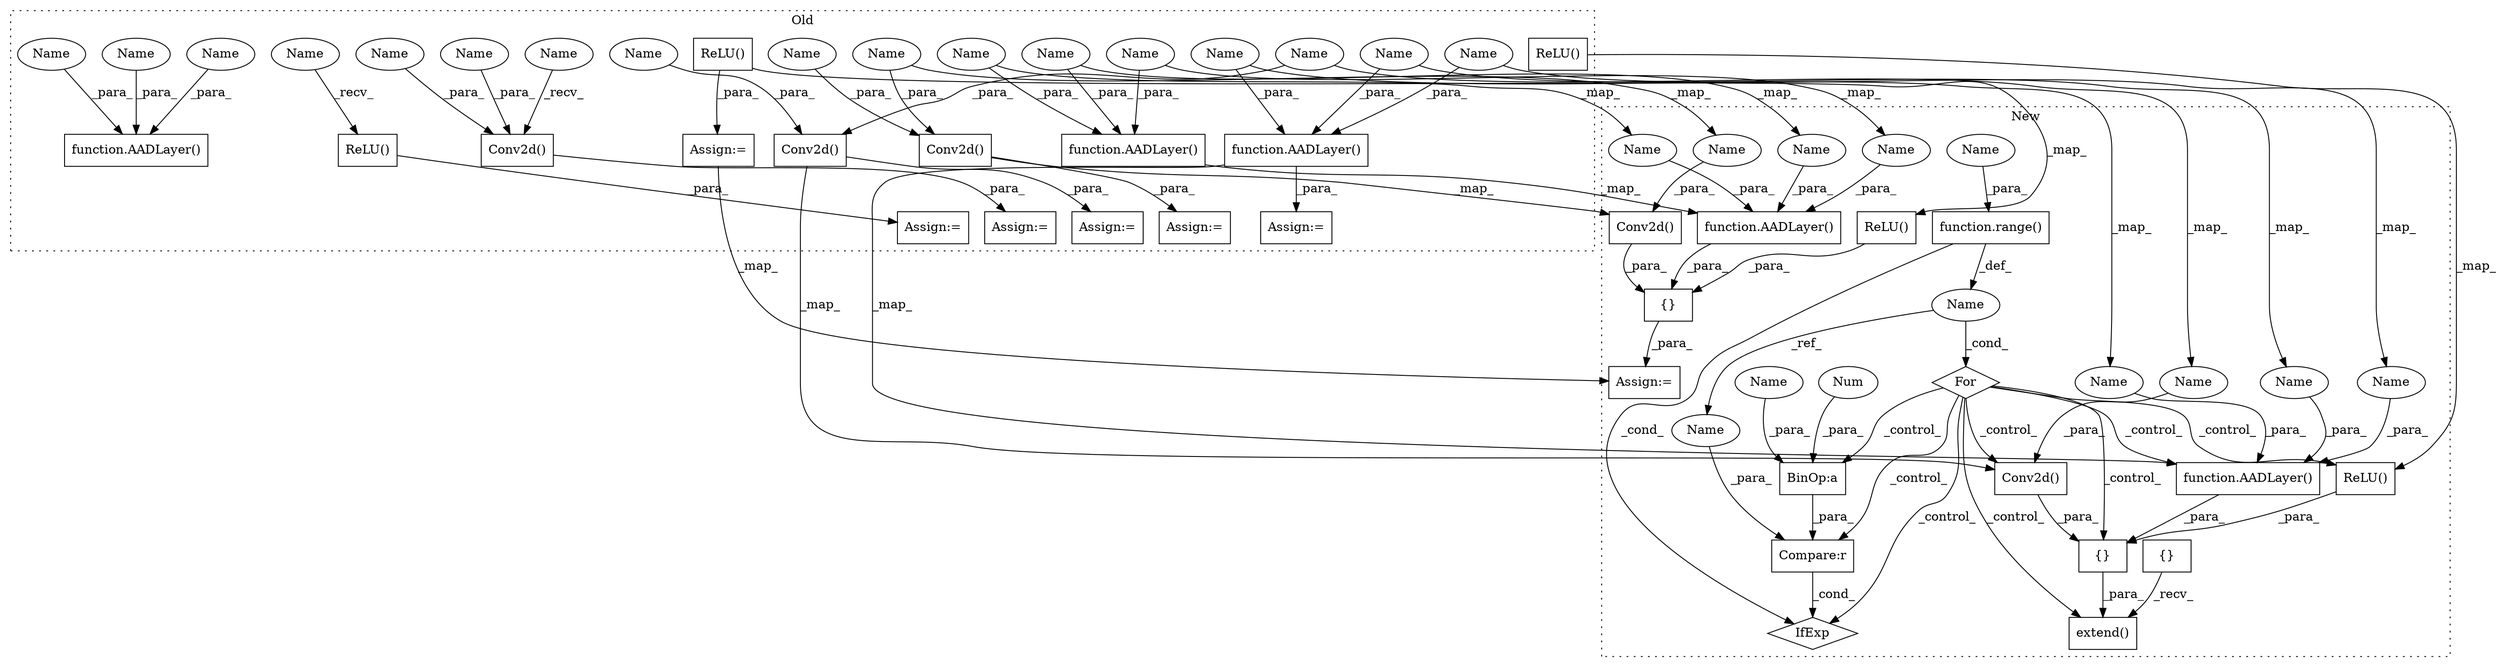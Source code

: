digraph G {
subgraph cluster0 {
1 [label="function.AADLayer()" a="75" s="1470,1496" l="9,1" shape="box"];
7 [label="Conv2d()" a="75" s="1700,1719" l="10,49" shape="box"];
9 [label="function.AADLayer()" a="75" s="1651,1677" l="9,1" shape="box"];
11 [label="Conv2d()" a="75" s="1519,1537" l="10,49" shape="box"];
13 [label="function.AADLayer()" a="75" s="1861,1887" l="9,1" shape="box"];
15 [label="Conv2d()" a="75" s="1914,1933" l="10,49" shape="box"];
23 [label="ReLU()" a="75" s="1608" l="21" shape="box"];
24 [label="Assign:=" a="68" s="1648" l="3" shape="box"];
25 [label="ReLU()" a="75" s="1790" l="21" shape="box"];
27 [label="Assign:=" a="68" s="1911" l="3" shape="box"];
28 [label="Assign:=" a="68" s="1697" l="3" shape="box"];
29 [label="Assign:=" a="68" s="1516" l="3" shape="box"];
30 [label="ReLU()" a="75" s="2008" l="21" shape="box"];
31 [label="Assign:=" a="68" s="2005" l="3" shape="box"];
33 [label="Assign:=" a="68" s="1787" l="3" shape="box"];
36 [label="Name" a="87" s="1492" l="4" shape="ellipse"];
37 [label="Name" a="87" s="1883" l="4" shape="ellipse"];
38 [label="Name" a="87" s="1673" l="4" shape="ellipse"];
41 [label="Name" a="87" s="1710" l="3" shape="ellipse"];
42 [label="Name" a="87" s="1529" l="3" shape="ellipse"];
43 [label="Name" a="87" s="1534" l="3" shape="ellipse"];
44 [label="Name" a="87" s="1660" l="3" shape="ellipse"];
45 [label="Name" a="87" s="1924" l="3" shape="ellipse"];
46 [label="Name" a="87" s="1479" l="3" shape="ellipse"];
47 [label="Name" a="87" s="1870" l="3" shape="ellipse"];
55 [label="Name" a="87" s="1519" l="2" shape="ellipse"];
56 [label="Name" a="87" s="2008" l="2" shape="ellipse"];
57 [label="Name" a="87" s="1929" l="4" shape="ellipse"];
58 [label="Name" a="87" s="1715" l="4" shape="ellipse"];
59 [label="Name" a="87" s="1484" l="6" shape="ellipse"];
60 [label="Name" a="87" s="1665" l="6" shape="ellipse"];
61 [label="Name" a="87" s="1875" l="6" shape="ellipse"];
label = "Old";
style="dotted";
}
subgraph cluster1 {
2 [label="{}" a="59" s="2037,2219" l="1,0" shape="box"];
3 [label="function.range()" a="75" s="1934,1950" l="6,1" shape="box"];
4 [label="BinOp:a" a="82" s="1993" l="1" shape="box"];
5 [label="Compare:r" a="40" s="1978" l="18" shape="box"];
6 [label="IfExp" a="51" s="1974,1996" l="4,6" shape="diamond"];
8 [label="Conv2d()" a="75" s="2152,2170" l="10,49" shape="box"];
10 [label="function.AADLayer()" a="75" s="2038,2064" l="9,1" shape="box"];
12 [label="function.AADLayer()" a="75" s="2375,2401" l="9,1" shape="box"];
14 [label="{}" a="59" s="2374,2555" l="1,0" shape="box"];
16 [label="Conv2d()" a="75" s="2487,2506" l="10,49" shape="box"];
17 [label="Name" a="87" s="1929" l="1" shape="ellipse"];
18 [label="For" a="107" s="1925,1951" l="4,14" shape="diamond"];
19 [label="extend()" a="75" s="2019,2251" l="18,1" shape="box"];
20 [label="{}" a="59" s="1914,1914" l="2,1" shape="box"];
21 [label="Num" a="76" s="1994" l="1" shape="ellipse"];
22 [label="ReLU()" a="75" s="2098" l="21" shape="box"];
26 [label="ReLU()" a="75" s="2434" l="21" shape="box"];
32 [label="Assign:=" a="68" s="2371" l="3" shape="box"];
34 [label="Name" a="87" s="1940" l="10" shape="ellipse"];
35 [label="Name" a="87" s="1983" l="10" shape="ellipse"];
39 [label="Name" a="87" s="2389" l="6" shape="ellipse"];
40 [label="Name" a="87" s="2052" l="6" shape="ellipse"];
48 [label="Name" a="87" s="2060" l="4" shape="ellipse"];
49 [label="Name" a="87" s="2397" l="4" shape="ellipse"];
50 [label="Name" a="87" s="2497" l="3" shape="ellipse"];
51 [label="Name" a="87" s="2047" l="3" shape="ellipse"];
52 [label="Name" a="87" s="2162" l="3" shape="ellipse"];
53 [label="Name" a="87" s="2384" l="3" shape="ellipse"];
54 [label="Name" a="87" s="1978" l="1" shape="ellipse"];
label = "New";
style="dotted";
}
2 -> 19 [label="_para_"];
3 -> 17 [label="_def_"];
3 -> 6 [label="_cond_"];
4 -> 5 [label="_para_"];
5 -> 6 [label="_cond_"];
7 -> 8 [label="_map_"];
7 -> 28 [label="_para_"];
8 -> 2 [label="_para_"];
9 -> 24 [label="_para_"];
9 -> 10 [label="_map_"];
10 -> 2 [label="_para_"];
11 -> 29 [label="_para_"];
12 -> 14 [label="_para_"];
13 -> 12 [label="_map_"];
14 -> 32 [label="_para_"];
15 -> 27 [label="_para_"];
15 -> 16 [label="_map_"];
16 -> 14 [label="_para_"];
17 -> 54 [label="_ref_"];
17 -> 18 [label="_cond_"];
18 -> 2 [label="_control_"];
18 -> 6 [label="_control_"];
18 -> 8 [label="_control_"];
18 -> 10 [label="_control_"];
18 -> 19 [label="_control_"];
18 -> 4 [label="_control_"];
18 -> 5 [label="_control_"];
18 -> 22 [label="_control_"];
20 -> 19 [label="_recv_"];
21 -> 4 [label="_para_"];
22 -> 2 [label="_para_"];
23 -> 22 [label="_map_"];
25 -> 26 [label="_map_"];
25 -> 33 [label="_para_"];
26 -> 14 [label="_para_"];
30 -> 31 [label="_para_"];
33 -> 32 [label="_map_"];
34 -> 3 [label="_para_"];
35 -> 4 [label="_para_"];
36 -> 1 [label="_para_"];
37 -> 13 [label="_para_"];
37 -> 49 [label="_map_"];
38 -> 9 [label="_para_"];
38 -> 48 [label="_map_"];
39 -> 12 [label="_para_"];
40 -> 10 [label="_para_"];
41 -> 52 [label="_map_"];
41 -> 7 [label="_para_"];
42 -> 11 [label="_para_"];
43 -> 11 [label="_para_"];
44 -> 9 [label="_para_"];
44 -> 51 [label="_map_"];
45 -> 15 [label="_para_"];
45 -> 50 [label="_map_"];
46 -> 1 [label="_para_"];
47 -> 13 [label="_para_"];
47 -> 53 [label="_map_"];
48 -> 10 [label="_para_"];
49 -> 12 [label="_para_"];
50 -> 16 [label="_para_"];
51 -> 10 [label="_para_"];
52 -> 8 [label="_para_"];
53 -> 12 [label="_para_"];
54 -> 5 [label="_para_"];
55 -> 11 [label="_recv_"];
56 -> 30 [label="_recv_"];
57 -> 15 [label="_para_"];
58 -> 7 [label="_para_"];
59 -> 1 [label="_para_"];
60 -> 40 [label="_map_"];
60 -> 9 [label="_para_"];
61 -> 13 [label="_para_"];
61 -> 39 [label="_map_"];
}